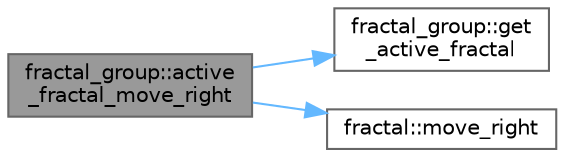 digraph "fractal_group::active_fractal_move_right"
{
 // LATEX_PDF_SIZE
  bgcolor="transparent";
  edge [fontname=Helvetica,fontsize=10,labelfontname=Helvetica,labelfontsize=10];
  node [fontname=Helvetica,fontsize=10,shape=box,height=0.2,width=0.4];
  rankdir="LR";
  Node1 [id="Node000001",label="fractal_group::active\l_fractal_move_right",height=0.2,width=0.4,color="gray40", fillcolor="grey60", style="filled", fontcolor="black",tooltip=" "];
  Node1 -> Node2 [id="edge3_Node000001_Node000002",color="steelblue1",style="solid",tooltip=" "];
  Node2 [id="Node000002",label="fractal_group::get\l_active_fractal",height=0.2,width=0.4,color="grey40", fillcolor="white", style="filled",URL="$classfractal__group.html#a315587d588aed42823e41bd18508cf54",tooltip="Get active fractal"];
  Node1 -> Node3 [id="edge4_Node000001_Node000003",color="steelblue1",style="solid",tooltip=" "];
  Node3 [id="Node000003",label="fractal::move_right",height=0.2,width=0.4,color="grey40", fillcolor="white", style="filled",URL="$classfractal.html#a2df532772beba11eac20fe363887e28c",tooltip=" "];
}
